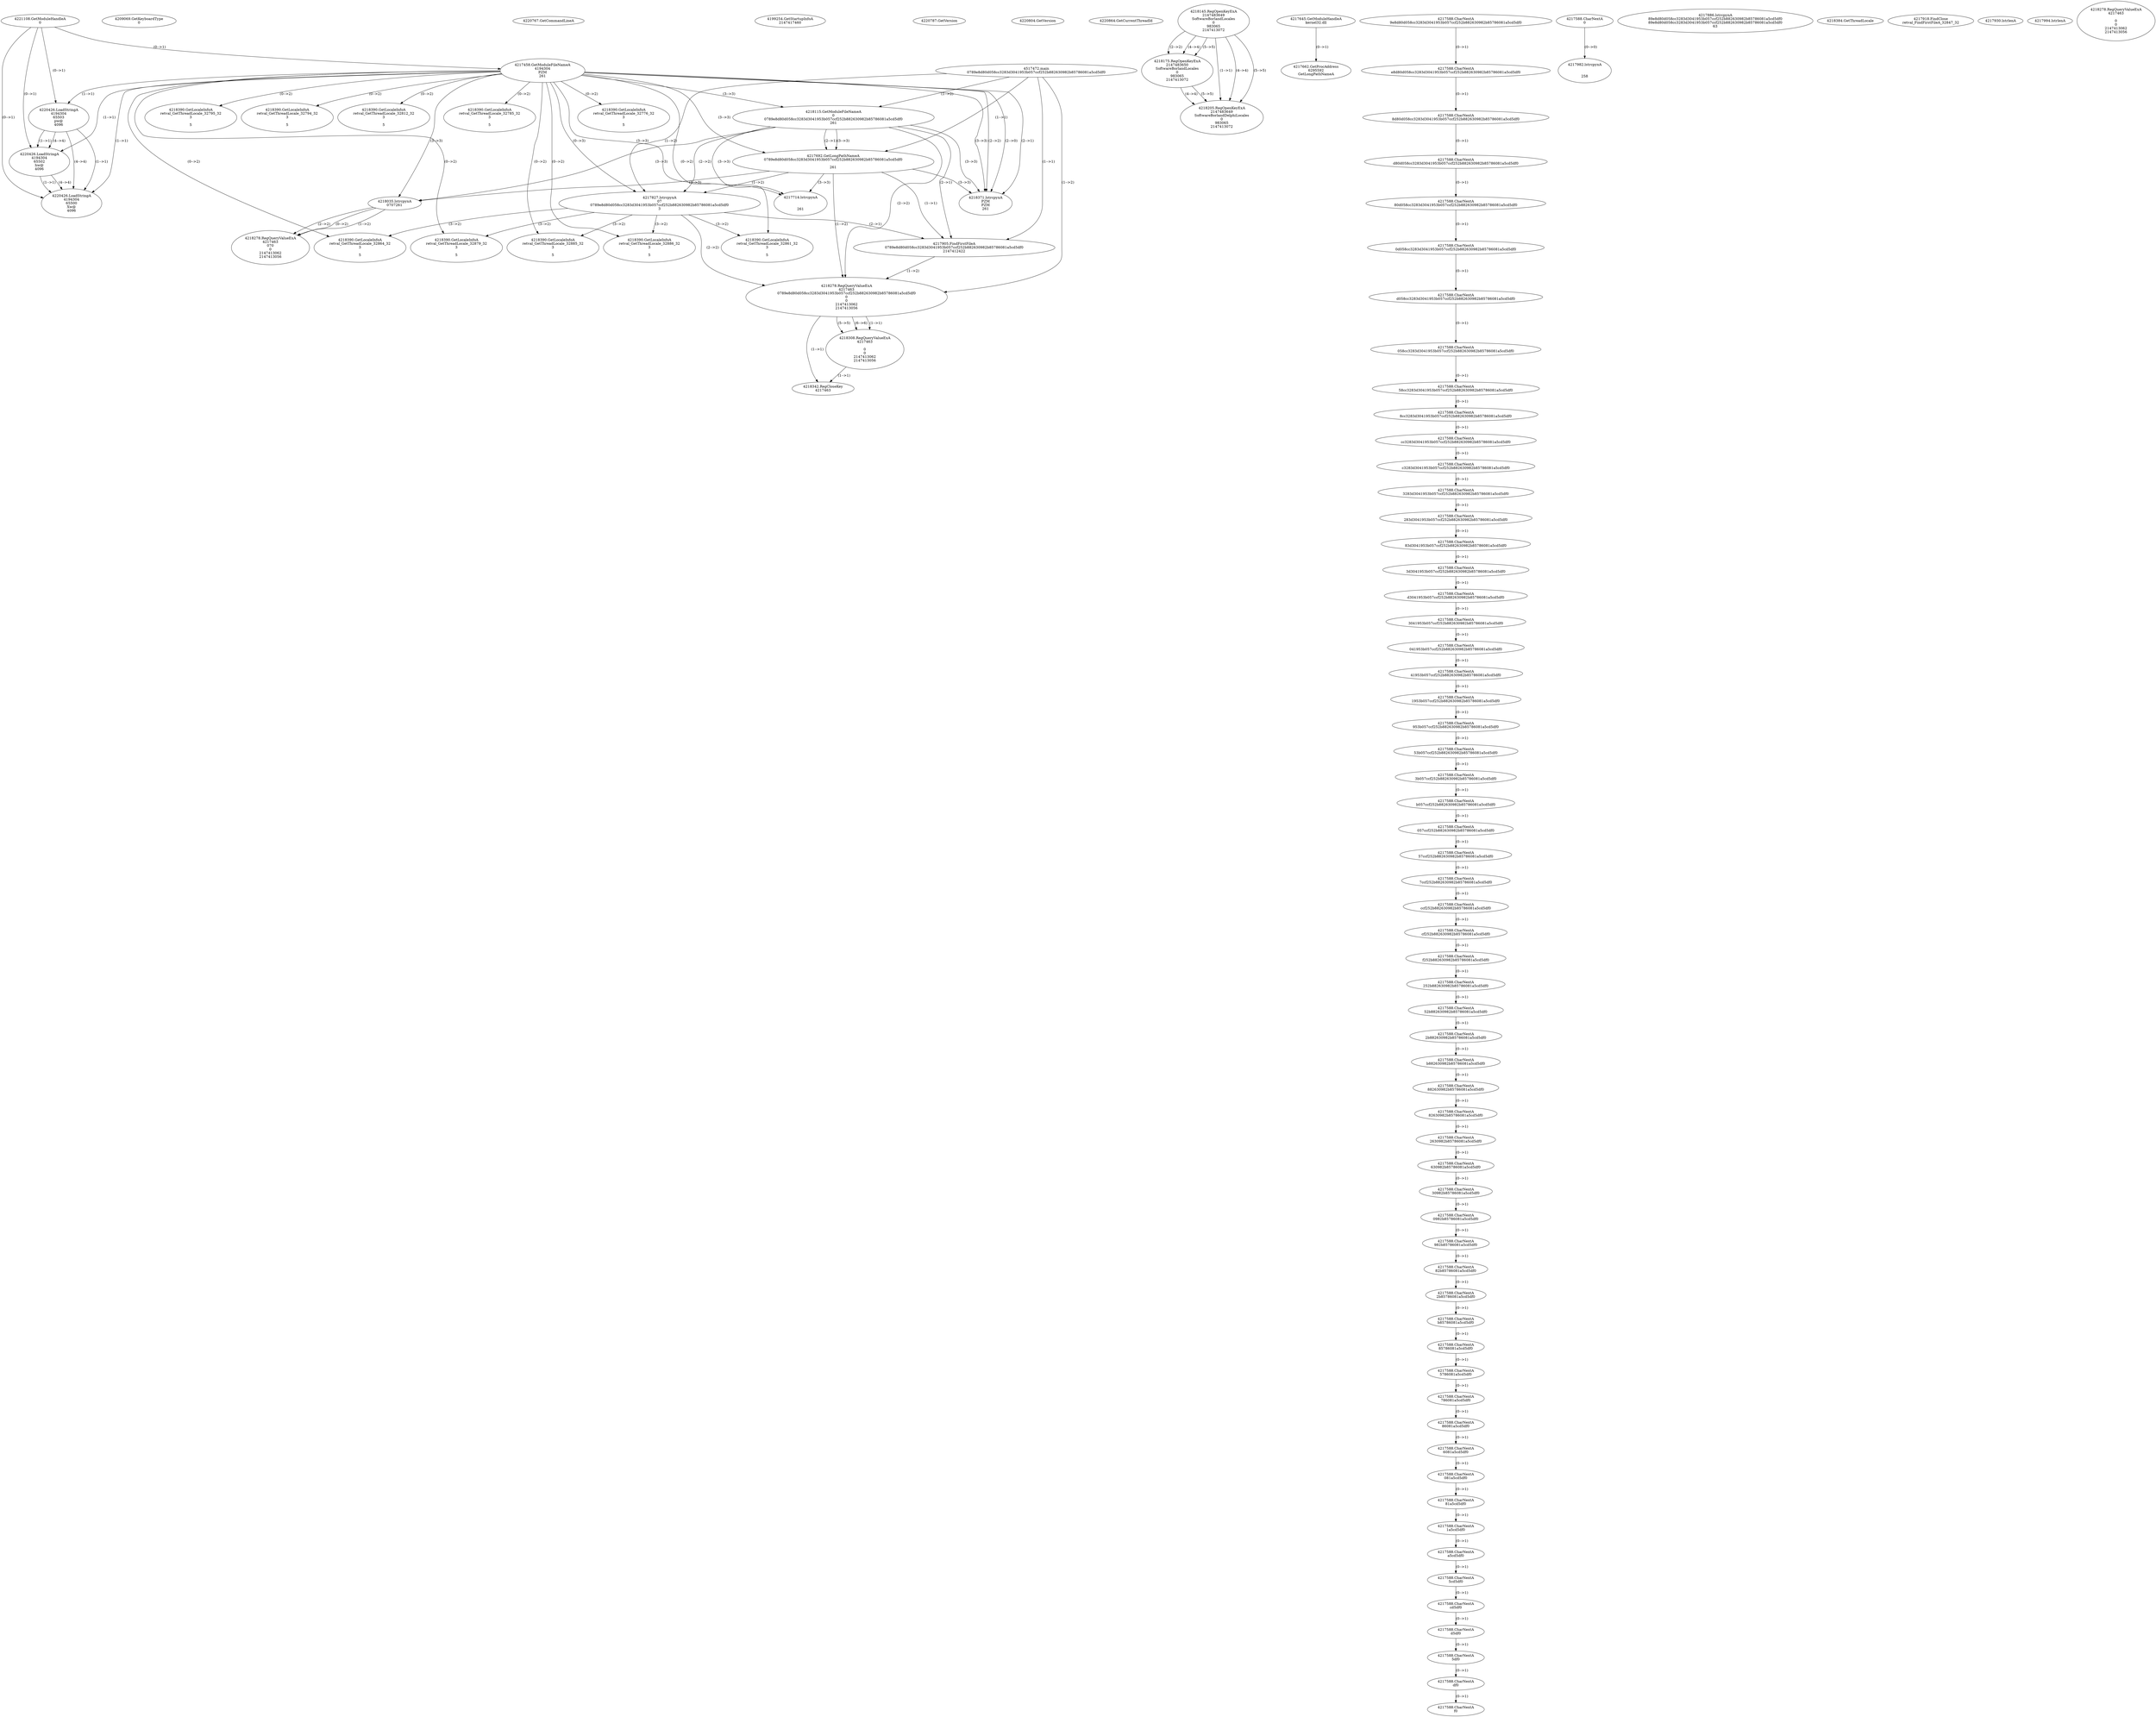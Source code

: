 // Global SCDG with merge call
digraph {
	0 [label="4517472.main
0789e8d80d058cc3283d3041953b057ccf252b882630982b85786081a5cd5df0"]
	1 [label="4221108.GetModuleHandleA
0"]
	2 [label="4209069.GetKeyboardType
0"]
	3 [label="4220767.GetCommandLineA
"]
	4 [label="4199254.GetStartupInfoA
2147417460"]
	5 [label="4220787.GetVersion
"]
	6 [label="4220804.GetVersion
"]
	7 [label="4220864.GetCurrentThreadId
"]
	8 [label="4217458.GetModuleFileNameA
4194304
PZM
261"]
	1 -> 8 [label="(0-->1)"]
	9 [label="4218115.GetModuleFileNameA
0
0789e8d80d058cc3283d3041953b057ccf252b882630982b85786081a5cd5df0
261"]
	0 -> 9 [label="(1-->2)"]
	8 -> 9 [label="(3-->3)"]
	10 [label="4218145.RegOpenKeyExA
2147483649
Software\Borland\Locales
0
983065
2147413072"]
	11 [label="4218175.RegOpenKeyExA
2147483650
Software\Borland\Locales
0
983065
2147413072"]
	10 -> 11 [label="(2-->2)"]
	10 -> 11 [label="(4-->4)"]
	10 -> 11 [label="(5-->5)"]
	12 [label="4217645.GetModuleHandleA
kernel32.dll"]
	13 [label="4217662.GetProcAddress
6295592
GetLongPathNameA"]
	12 -> 13 [label="(0-->1)"]
	14 [label="4217692.GetLongPathNameA
0789e8d80d058cc3283d3041953b057ccf252b882630982b85786081a5cd5df0

261"]
	0 -> 14 [label="(1-->1)"]
	9 -> 14 [label="(2-->1)"]
	8 -> 14 [label="(3-->3)"]
	9 -> 14 [label="(3-->3)"]
	15 [label="4217827.lstrcpynA
07
0789e8d80d058cc3283d3041953b057ccf252b882630982b85786081a5cd5df0
3"]
	0 -> 15 [label="(1-->2)"]
	9 -> 15 [label="(2-->2)"]
	14 -> 15 [label="(1-->2)"]
	8 -> 15 [label="(0-->3)"]
	16 [label="4217588.CharNextA
9e8d80d058cc3283d3041953b057ccf252b882630982b85786081a5cd5df0"]
	17 [label="4217588.CharNextA
e8d80d058cc3283d3041953b057ccf252b882630982b85786081a5cd5df0"]
	16 -> 17 [label="(0-->1)"]
	18 [label="4217588.CharNextA
8d80d058cc3283d3041953b057ccf252b882630982b85786081a5cd5df0"]
	17 -> 18 [label="(0-->1)"]
	19 [label="4217588.CharNextA
d80d058cc3283d3041953b057ccf252b882630982b85786081a5cd5df0"]
	18 -> 19 [label="(0-->1)"]
	20 [label="4217588.CharNextA
80d058cc3283d3041953b057ccf252b882630982b85786081a5cd5df0"]
	19 -> 20 [label="(0-->1)"]
	21 [label="4217588.CharNextA
0d058cc3283d3041953b057ccf252b882630982b85786081a5cd5df0"]
	20 -> 21 [label="(0-->1)"]
	22 [label="4217588.CharNextA
d058cc3283d3041953b057ccf252b882630982b85786081a5cd5df0"]
	21 -> 22 [label="(0-->1)"]
	23 [label="4217588.CharNextA
058cc3283d3041953b057ccf252b882630982b85786081a5cd5df0"]
	22 -> 23 [label="(0-->1)"]
	24 [label="4217588.CharNextA
58cc3283d3041953b057ccf252b882630982b85786081a5cd5df0"]
	23 -> 24 [label="(0-->1)"]
	25 [label="4217588.CharNextA
8cc3283d3041953b057ccf252b882630982b85786081a5cd5df0"]
	24 -> 25 [label="(0-->1)"]
	26 [label="4217588.CharNextA
cc3283d3041953b057ccf252b882630982b85786081a5cd5df0"]
	25 -> 26 [label="(0-->1)"]
	27 [label="4217588.CharNextA
c3283d3041953b057ccf252b882630982b85786081a5cd5df0"]
	26 -> 27 [label="(0-->1)"]
	28 [label="4217588.CharNextA
3283d3041953b057ccf252b882630982b85786081a5cd5df0"]
	27 -> 28 [label="(0-->1)"]
	29 [label="4217588.CharNextA
283d3041953b057ccf252b882630982b85786081a5cd5df0"]
	28 -> 29 [label="(0-->1)"]
	30 [label="4217588.CharNextA
83d3041953b057ccf252b882630982b85786081a5cd5df0"]
	29 -> 30 [label="(0-->1)"]
	31 [label="4217588.CharNextA
3d3041953b057ccf252b882630982b85786081a5cd5df0"]
	30 -> 31 [label="(0-->1)"]
	32 [label="4217588.CharNextA
d3041953b057ccf252b882630982b85786081a5cd5df0"]
	31 -> 32 [label="(0-->1)"]
	33 [label="4217588.CharNextA
3041953b057ccf252b882630982b85786081a5cd5df0"]
	32 -> 33 [label="(0-->1)"]
	34 [label="4217588.CharNextA
041953b057ccf252b882630982b85786081a5cd5df0"]
	33 -> 34 [label="(0-->1)"]
	35 [label="4217588.CharNextA
41953b057ccf252b882630982b85786081a5cd5df0"]
	34 -> 35 [label="(0-->1)"]
	36 [label="4217588.CharNextA
1953b057ccf252b882630982b85786081a5cd5df0"]
	35 -> 36 [label="(0-->1)"]
	37 [label="4217588.CharNextA
953b057ccf252b882630982b85786081a5cd5df0"]
	36 -> 37 [label="(0-->1)"]
	38 [label="4217588.CharNextA
53b057ccf252b882630982b85786081a5cd5df0"]
	37 -> 38 [label="(0-->1)"]
	39 [label="4217588.CharNextA
3b057ccf252b882630982b85786081a5cd5df0"]
	38 -> 39 [label="(0-->1)"]
	40 [label="4217588.CharNextA
b057ccf252b882630982b85786081a5cd5df0"]
	39 -> 40 [label="(0-->1)"]
	41 [label="4217588.CharNextA
057ccf252b882630982b85786081a5cd5df0"]
	40 -> 41 [label="(0-->1)"]
	42 [label="4217588.CharNextA
57ccf252b882630982b85786081a5cd5df0"]
	41 -> 42 [label="(0-->1)"]
	43 [label="4217588.CharNextA
7ccf252b882630982b85786081a5cd5df0"]
	42 -> 43 [label="(0-->1)"]
	44 [label="4217588.CharNextA
ccf252b882630982b85786081a5cd5df0"]
	43 -> 44 [label="(0-->1)"]
	45 [label="4217588.CharNextA
cf252b882630982b85786081a5cd5df0"]
	44 -> 45 [label="(0-->1)"]
	46 [label="4217588.CharNextA
f252b882630982b85786081a5cd5df0"]
	45 -> 46 [label="(0-->1)"]
	47 [label="4217588.CharNextA
252b882630982b85786081a5cd5df0"]
	46 -> 47 [label="(0-->1)"]
	48 [label="4217588.CharNextA
52b882630982b85786081a5cd5df0"]
	47 -> 48 [label="(0-->1)"]
	49 [label="4217588.CharNextA
2b882630982b85786081a5cd5df0"]
	48 -> 49 [label="(0-->1)"]
	50 [label="4217588.CharNextA
b882630982b85786081a5cd5df0"]
	49 -> 50 [label="(0-->1)"]
	51 [label="4217588.CharNextA
882630982b85786081a5cd5df0"]
	50 -> 51 [label="(0-->1)"]
	52 [label="4217588.CharNextA
82630982b85786081a5cd5df0"]
	51 -> 52 [label="(0-->1)"]
	53 [label="4217588.CharNextA
2630982b85786081a5cd5df0"]
	52 -> 53 [label="(0-->1)"]
	54 [label="4217588.CharNextA
630982b85786081a5cd5df0"]
	53 -> 54 [label="(0-->1)"]
	55 [label="4217588.CharNextA
30982b85786081a5cd5df0"]
	54 -> 55 [label="(0-->1)"]
	56 [label="4217588.CharNextA
0982b85786081a5cd5df0"]
	55 -> 56 [label="(0-->1)"]
	57 [label="4217588.CharNextA
982b85786081a5cd5df0"]
	56 -> 57 [label="(0-->1)"]
	58 [label="4217588.CharNextA
82b85786081a5cd5df0"]
	57 -> 58 [label="(0-->1)"]
	59 [label="4217588.CharNextA
2b85786081a5cd5df0"]
	58 -> 59 [label="(0-->1)"]
	60 [label="4217588.CharNextA
b85786081a5cd5df0"]
	59 -> 60 [label="(0-->1)"]
	61 [label="4217588.CharNextA
85786081a5cd5df0"]
	60 -> 61 [label="(0-->1)"]
	62 [label="4217588.CharNextA
5786081a5cd5df0"]
	61 -> 62 [label="(0-->1)"]
	63 [label="4217588.CharNextA
786081a5cd5df0"]
	62 -> 63 [label="(0-->1)"]
	64 [label="4217588.CharNextA
86081a5cd5df0"]
	63 -> 64 [label="(0-->1)"]
	65 [label="4217588.CharNextA
6081a5cd5df0"]
	64 -> 65 [label="(0-->1)"]
	66 [label="4217588.CharNextA
081a5cd5df0"]
	65 -> 66 [label="(0-->1)"]
	67 [label="4217588.CharNextA
81a5cd5df0"]
	66 -> 67 [label="(0-->1)"]
	68 [label="4217588.CharNextA
1a5cd5df0"]
	67 -> 68 [label="(0-->1)"]
	69 [label="4217588.CharNextA
a5cd5df0"]
	68 -> 69 [label="(0-->1)"]
	70 [label="4217588.CharNextA
5cd5df0"]
	69 -> 70 [label="(0-->1)"]
	71 [label="4217588.CharNextA
cd5df0"]
	70 -> 71 [label="(0-->1)"]
	72 [label="4217588.CharNextA
d5df0"]
	71 -> 72 [label="(0-->1)"]
	73 [label="4217588.CharNextA
5df0"]
	72 -> 73 [label="(0-->1)"]
	74 [label="4217588.CharNextA
df0"]
	73 -> 74 [label="(0-->1)"]
	75 [label="4217588.CharNextA
f0"]
	74 -> 75 [label="(0-->1)"]
	76 [label="4217588.CharNextA
0"]
	77 [label="4217886.lstrcpynA
89e8d80d058cc3283d3041953b057ccf252b882630982b85786081a5cd5df0
89e8d80d058cc3283d3041953b057ccf252b882630982b85786081a5cd5df0
63"]
	78 [label="4217905.FindFirstFileA
0789e8d80d058cc3283d3041953b057ccf252b882630982b85786081a5cd5df0
2147412422"]
	0 -> 78 [label="(1-->1)"]
	9 -> 78 [label="(2-->1)"]
	14 -> 78 [label="(1-->1)"]
	15 -> 78 [label="(2-->1)"]
	79 [label="4218278.RegQueryValueExA
4217463
0789e8d80d058cc3283d3041953b057ccf252b882630982b85786081a5cd5df0
0
0
2147413062
2147413056"]
	0 -> 79 [label="(1-->2)"]
	9 -> 79 [label="(2-->2)"]
	14 -> 79 [label="(1-->2)"]
	15 -> 79 [label="(2-->2)"]
	78 -> 79 [label="(1-->2)"]
	80 [label="4218308.RegQueryValueExA
4217463

0
0
2147413062
2147413056"]
	79 -> 80 [label="(1-->1)"]
	79 -> 80 [label="(5-->5)"]
	79 -> 80 [label="(6-->6)"]
	81 [label="4218342.RegCloseKey
4217463"]
	79 -> 81 [label="(1-->1)"]
	80 -> 81 [label="(1-->1)"]
	82 [label="4218371.lstrcpynA
PZM
PZM
261"]
	8 -> 82 [label="(2-->1)"]
	8 -> 82 [label="(2-->2)"]
	8 -> 82 [label="(3-->3)"]
	9 -> 82 [label="(3-->3)"]
	14 -> 82 [label="(3-->3)"]
	8 -> 82 [label="(2-->0)"]
	83 [label="4218384.GetThreadLocale
"]
	84 [label="4218390.GetLocaleInfoA
retval_GetThreadLocale_32861_32
3

5"]
	8 -> 84 [label="(0-->2)"]
	15 -> 84 [label="(3-->2)"]
	85 [label="4220426.LoadStringA
4194304
65503
pw@
4096"]
	1 -> 85 [label="(0-->1)"]
	8 -> 85 [label="(1-->1)"]
	86 [label="4220426.LoadStringA
4194304
65502
hw@
4096"]
	1 -> 86 [label="(0-->1)"]
	8 -> 86 [label="(1-->1)"]
	85 -> 86 [label="(1-->1)"]
	85 -> 86 [label="(4-->4)"]
	87 [label="4218390.GetLocaleInfoA
retval_GetThreadLocale_32879_32
3

5"]
	8 -> 87 [label="(0-->2)"]
	15 -> 87 [label="(3-->2)"]
	88 [label="4217918.FindClose
retval_FindFirstFileA_32847_32"]
	89 [label="4217930.lstrlenA
"]
	90 [label="4217982.lstrcpynA


258"]
	76 -> 90 [label="(0-->0)"]
	91 [label="4217994.lstrlenA
"]
	92 [label="4218035.lstrcpynA
07\
07\
261"]
	8 -> 92 [label="(3-->3)"]
	9 -> 92 [label="(3-->3)"]
	14 -> 92 [label="(3-->3)"]
	93 [label="4218278.RegQueryValueExA
4217463
07\
0
0
2147413062
2147413056"]
	92 -> 93 [label="(1-->2)"]
	92 -> 93 [label="(2-->2)"]
	92 -> 93 [label="(0-->2)"]
	94 [label="4218390.GetLocaleInfoA
retval_GetThreadLocale_32885_32
3

5"]
	8 -> 94 [label="(0-->2)"]
	15 -> 94 [label="(3-->2)"]
	95 [label="4218390.GetLocaleInfoA
retval_GetThreadLocale_32864_32
3

5"]
	8 -> 95 [label="(0-->2)"]
	15 -> 95 [label="(3-->2)"]
	96 [label="4220426.LoadStringA
4194304
65500
Xw@
4096"]
	1 -> 96 [label="(0-->1)"]
	8 -> 96 [label="(1-->1)"]
	85 -> 96 [label="(1-->1)"]
	86 -> 96 [label="(1-->1)"]
	85 -> 96 [label="(4-->4)"]
	86 -> 96 [label="(4-->4)"]
	97 [label="4217714.lstrcpynA


261"]
	8 -> 97 [label="(3-->3)"]
	9 -> 97 [label="(3-->3)"]
	14 -> 97 [label="(3-->3)"]
	98 [label="4218278.RegQueryValueExA
4217463

0
0
2147413062
2147413056"]
	99 [label="4218390.GetLocaleInfoA
retval_GetThreadLocale_32795_32
3

5"]
	8 -> 99 [label="(0-->2)"]
	100 [label="4218390.GetLocaleInfoA
retval_GetThreadLocale_32794_32
3

5"]
	8 -> 100 [label="(0-->2)"]
	101 [label="4218390.GetLocaleInfoA
retval_GetThreadLocale_32812_32
3

5"]
	8 -> 101 [label="(0-->2)"]
	102 [label="4218390.GetLocaleInfoA
retval_GetThreadLocale_32785_32
3

5"]
	8 -> 102 [label="(0-->2)"]
	103 [label="4218390.GetLocaleInfoA
retval_GetThreadLocale_32886_32
3

5"]
	8 -> 103 [label="(0-->2)"]
	15 -> 103 [label="(3-->2)"]
	104 [label="4218205.RegOpenKeyExA
2147483649
Software\Borland\Delphi\Locales
0
983065
2147413072"]
	10 -> 104 [label="(1-->1)"]
	10 -> 104 [label="(4-->4)"]
	11 -> 104 [label="(4-->4)"]
	10 -> 104 [label="(5-->5)"]
	11 -> 104 [label="(5-->5)"]
	105 [label="4218390.GetLocaleInfoA
retval_GetThreadLocale_32776_32
3

5"]
	8 -> 105 [label="(0-->2)"]
}
